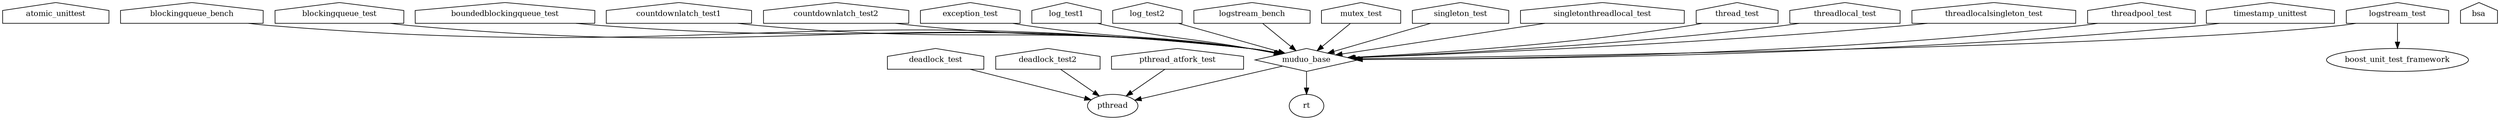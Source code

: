 digraph "GG" {
node [
  fontsize = "12"
];
    "node24" [ label="atomic_unittest" shape="house"];
    "node23" [ label="blockingqueue_bench" shape="house"];
    "node9" [ label="muduo_base" shape="diamond"];
    "node23" -> "node9" // blockingqueue_bench -> muduo_base
    "node48" [ label="pthread" shape="ellipse"];
    "node9" -> "node48" // muduo_base -> pthread
    "node49" [ label="rt" shape="ellipse"];
    "node9" -> "node49" // muduo_base -> rt
    "node27" [ label="blockingqueue_test" shape="house"];
    "node27" -> "node9" // blockingqueue_test -> muduo_base
    "node22" [ label="boundedblockingqueue_test" shape="house"];
    "node22" -> "node9" // boundedblockingqueue_test -> muduo_base
    "node41" [ label="bsa" shape="house"];
    "node38" [ label="countdownlatch_test1" shape="house"];
    "node38" -> "node9" // countdownlatch_test1 -> muduo_base
    "node43" [ label="countdownlatch_test2" shape="house"];
    "node43" -> "node9" // countdownlatch_test2 -> muduo_base
    "node40" [ label="deadlock_test" shape="house"];
    "node40" -> "node48" // deadlock_test -> pthread
    "node35" [ label="deadlock_test2" shape="house"];
    "node35" -> "node48" // deadlock_test2 -> pthread
    "node20" [ label="exception_test" shape="house"];
    "node20" -> "node9" // exception_test -> muduo_base
    "node42" [ label="log_test1" shape="house"];
    "node42" -> "node9" // log_test1 -> muduo_base
    "node45" [ label="log_test2" shape="house"];
    "node45" -> "node9" // log_test2 -> muduo_base
    "node29" [ label="logstream_bench" shape="house"];
    "node29" -> "node9" // logstream_bench -> muduo_base
    "node28" [ label="logstream_test" shape="house"];
    "node50" [ label="boost_unit_test_framework" shape="ellipse"];
    "node28" -> "node50" // logstream_test -> boost_unit_test_framework
    "node28" -> "node9" // logstream_test -> muduo_base
    "node25" [ label="mutex_test" shape="house"];
    "node25" -> "node9" // mutex_test -> muduo_base
    "node46" [ label="pthread_atfork_test" shape="house"];
    "node46" -> "node48" // pthread_atfork_test -> pthread
    "node30" [ label="singleton_test" shape="house"];
    "node30" -> "node9" // singleton_test -> muduo_base
    "node33" [ label="singletonthreadlocal_test" shape="house"];
    "node33" -> "node9" // singletonthreadlocal_test -> muduo_base
    "node26" [ label="thread_test" shape="house"];
    "node26" -> "node9" // thread_test -> muduo_base
    "node19" [ label="threadlocal_test" shape="house"];
    "node19" -> "node9" // threadlocal_test -> muduo_base
    "node18" [ label="threadlocalsingleton_test" shape="house"];
    "node18" -> "node9" // threadlocalsingleton_test -> muduo_base
    "node31" [ label="threadpool_test" shape="house"];
    "node31" -> "node9" // threadpool_test -> muduo_base
    "node17" [ label="timestamp_unittest" shape="house"];
    "node17" -> "node9" // timestamp_unittest -> muduo_base
}
